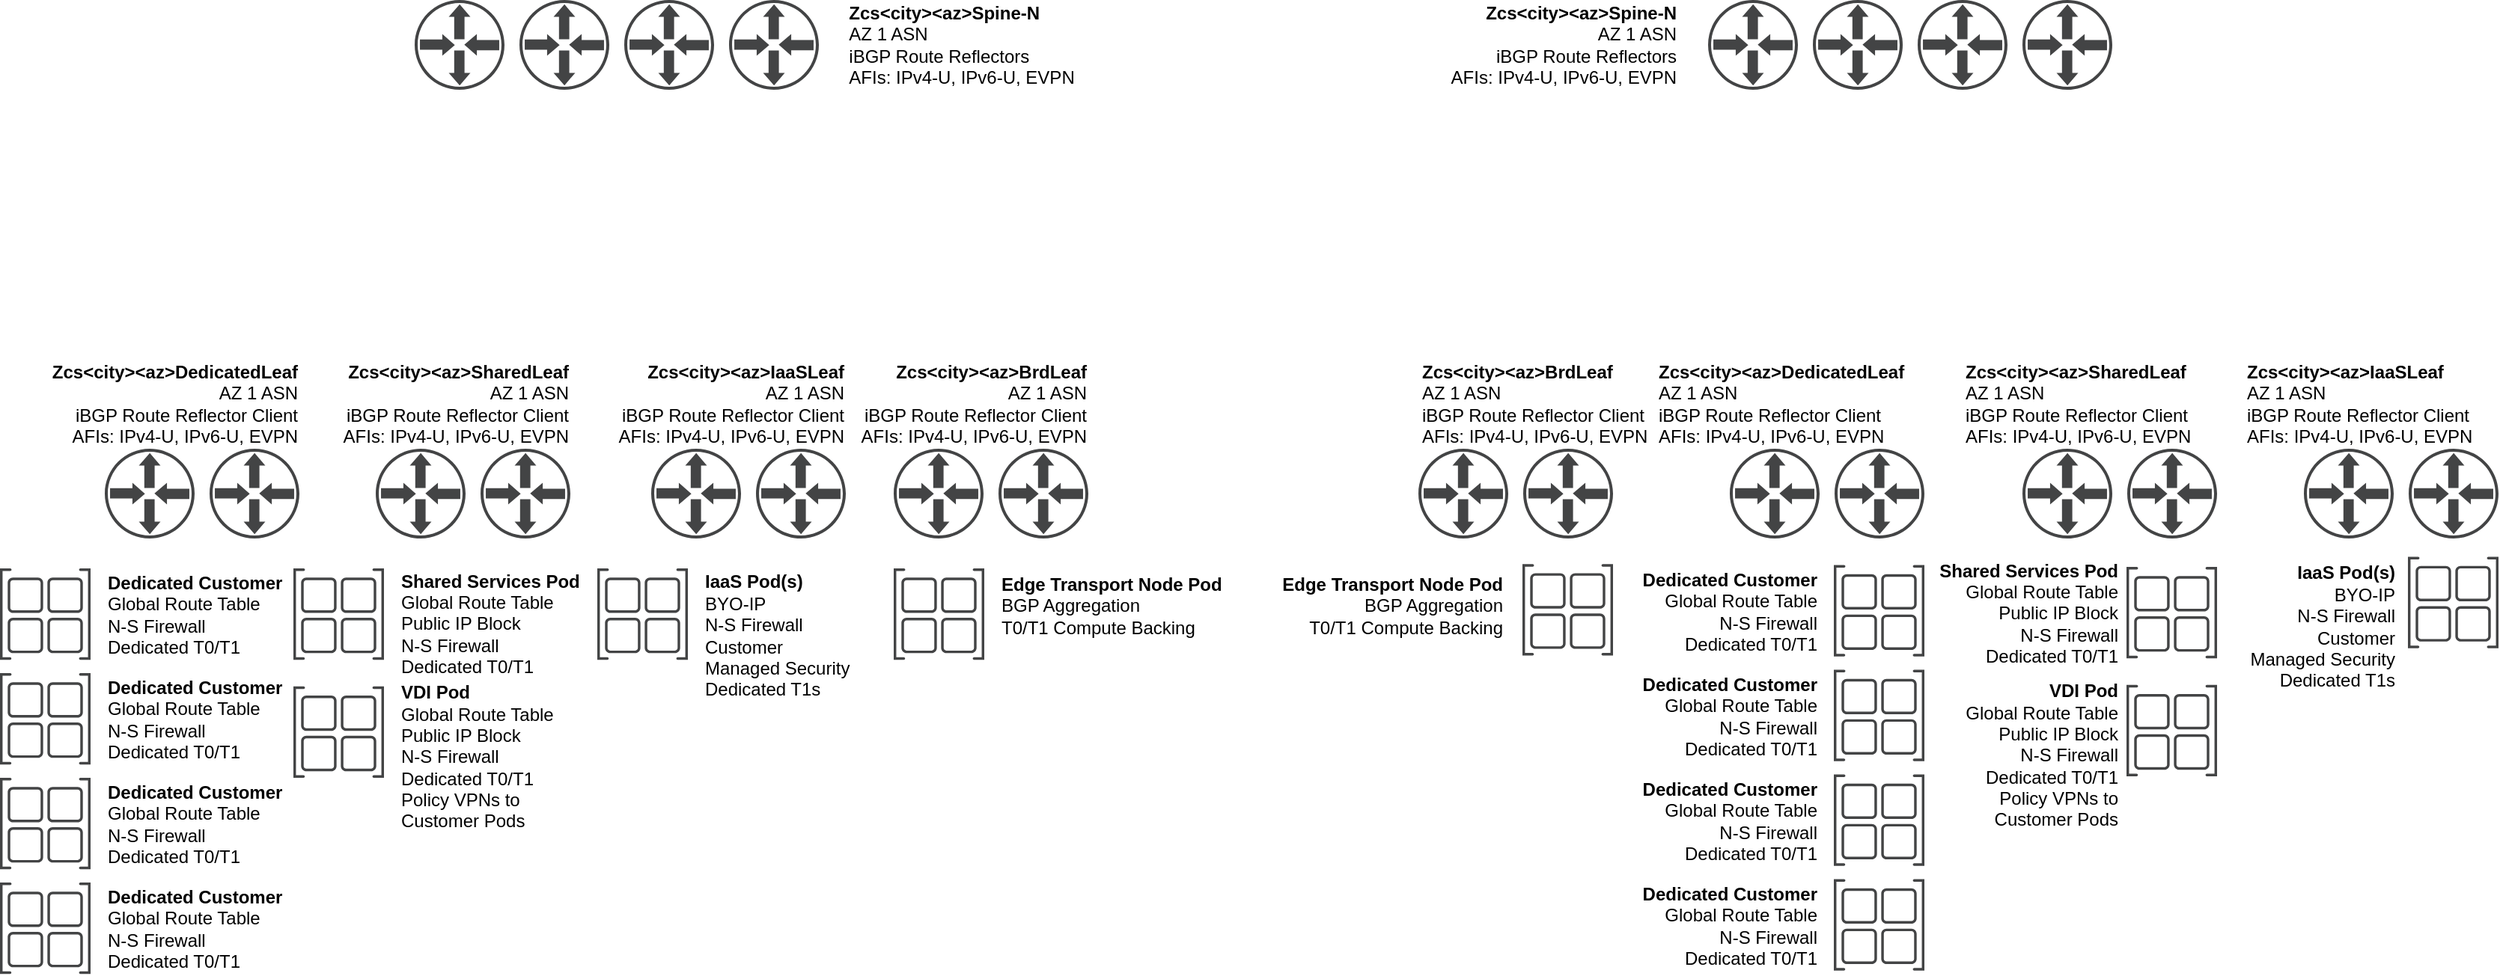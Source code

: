 <mxfile version="14.0.0" type="github">
  <diagram id="ybUfuFw8ea-CHFbWOAjj" name="Logical Routing Detail">
    <mxGraphModel dx="2426" dy="1253" grid="1" gridSize="10" guides="1" tooltips="1" connect="1" arrows="1" fold="1" page="1" pageScale="1" pageWidth="1700" pageHeight="1100" math="0" shadow="0">
      <root>
        <mxCell id="7eDJe8UgWT6jdxHGijZa-0" />
        <mxCell id="7eDJe8UgWT6jdxHGijZa-1" parent="7eDJe8UgWT6jdxHGijZa-0" />
        <mxCell id="PRShFBE_9NoNyRxM8n8l-0" value="" style="pointerEvents=1;shadow=0;dashed=0;html=1;strokeColor=none;fillColor=#434445;aspect=fixed;labelPosition=center;verticalLabelPosition=bottom;verticalAlign=top;align=center;outlineConnect=0;shape=mxgraph.vvd.physical_upstream_router;" vertex="1" parent="7eDJe8UgWT6jdxHGijZa-1">
          <mxGeometry x="287" y="220" width="60" height="60" as="geometry" />
        </mxCell>
        <mxCell id="PRShFBE_9NoNyRxM8n8l-1" value="" style="pointerEvents=1;shadow=0;dashed=0;html=1;strokeColor=none;fillColor=#434445;aspect=fixed;labelPosition=center;verticalLabelPosition=bottom;verticalAlign=top;align=center;outlineConnect=0;shape=mxgraph.vvd.physical_upstream_router;" vertex="1" parent="7eDJe8UgWT6jdxHGijZa-1">
          <mxGeometry x="427" y="220" width="60" height="60" as="geometry" />
        </mxCell>
        <mxCell id="PRShFBE_9NoNyRxM8n8l-2" value="" style="pointerEvents=1;shadow=0;dashed=0;html=1;strokeColor=none;fillColor=#434445;aspect=fixed;labelPosition=center;verticalLabelPosition=bottom;verticalAlign=top;align=center;outlineConnect=0;shape=mxgraph.vvd.physical_upstream_router;" vertex="1" parent="7eDJe8UgWT6jdxHGijZa-1">
          <mxGeometry x="357" y="220" width="60" height="60" as="geometry" />
        </mxCell>
        <mxCell id="PRShFBE_9NoNyRxM8n8l-3" value="" style="pointerEvents=1;shadow=0;dashed=0;html=1;strokeColor=none;fillColor=#434445;aspect=fixed;labelPosition=center;verticalLabelPosition=bottom;verticalAlign=top;align=center;outlineConnect=0;shape=mxgraph.vvd.physical_upstream_router;" vertex="1" parent="7eDJe8UgWT6jdxHGijZa-1">
          <mxGeometry x="497" y="220" width="60" height="60" as="geometry" />
        </mxCell>
        <mxCell id="PRShFBE_9NoNyRxM8n8l-4" value="&lt;div style=&quot;text-align: left&quot;&gt;&lt;b&gt;Zcs&amp;lt;city&amp;gt;&amp;lt;az&amp;gt;Spine-N&lt;/b&gt;&lt;/div&gt;&lt;div style=&quot;text-align: left&quot;&gt;&lt;span&gt;AZ 1 ASN&lt;/span&gt;&lt;/div&gt;&lt;div style=&quot;text-align: left&quot;&gt;&lt;span&gt;iBGP Route Reflectors&lt;/span&gt;&lt;/div&gt;&lt;div style=&quot;text-align: left&quot;&gt;&lt;span&gt;AFIs: IPv4-U, IPv6-U, EVPN&lt;/span&gt;&lt;/div&gt;" style="text;html=1;align=center;verticalAlign=middle;resizable=0;points=[];autosize=1;" vertex="1" parent="7eDJe8UgWT6jdxHGijZa-1">
          <mxGeometry x="567" y="220" width="170" height="60" as="geometry" />
        </mxCell>
        <mxCell id="PRShFBE_9NoNyRxM8n8l-5" value="" style="pointerEvents=1;shadow=0;dashed=0;html=1;strokeColor=none;fillColor=#434445;aspect=fixed;labelPosition=center;verticalLabelPosition=bottom;verticalAlign=top;align=center;outlineConnect=0;shape=mxgraph.vvd.physical_upstream_router;" vertex="1" parent="7eDJe8UgWT6jdxHGijZa-1">
          <mxGeometry x="80" y="520" width="60" height="60" as="geometry" />
        </mxCell>
        <mxCell id="PRShFBE_9NoNyRxM8n8l-6" value="" style="pointerEvents=1;shadow=0;dashed=0;html=1;strokeColor=none;fillColor=#434445;aspect=fixed;labelPosition=center;verticalLabelPosition=bottom;verticalAlign=top;align=center;outlineConnect=0;shape=mxgraph.vvd.physical_upstream_router;" vertex="1" parent="7eDJe8UgWT6jdxHGijZa-1">
          <mxGeometry x="150" y="520" width="60" height="60" as="geometry" />
        </mxCell>
        <mxCell id="PRShFBE_9NoNyRxM8n8l-7" value="&lt;b&gt;Zcs&amp;lt;city&amp;gt;&amp;lt;az&amp;gt;DedicatedLeaf&lt;/b&gt;&lt;br&gt;AZ 1 ASN&lt;br&gt;iBGP Route Reflector Client&lt;br&gt;AFIs: IPv4-U, IPv6-U, EVPN" style="text;html=1;align=right;verticalAlign=middle;resizable=0;points=[];autosize=1;" vertex="1" parent="7eDJe8UgWT6jdxHGijZa-1">
          <mxGeometry x="30" y="460" width="180" height="60" as="geometry" />
        </mxCell>
        <mxCell id="PRShFBE_9NoNyRxM8n8l-8" value="" style="pointerEvents=1;shadow=0;dashed=0;html=1;strokeColor=none;fillColor=#434445;aspect=fixed;labelPosition=center;verticalLabelPosition=bottom;verticalAlign=top;align=center;outlineConnect=0;shape=mxgraph.vvd.site_container;" vertex="1" parent="7eDJe8UgWT6jdxHGijZa-1">
          <mxGeometry x="10" y="600" width="60.5" height="61.11" as="geometry" />
        </mxCell>
        <mxCell id="PRShFBE_9NoNyRxM8n8l-9" value="Dedicated Customer&lt;br&gt;&lt;span style=&quot;font-weight: normal&quot;&gt;Global Route Table&lt;br&gt;N-S Firewall&lt;br&gt;Dedicated T0/T1&lt;/span&gt;" style="text;html=1;align=left;verticalAlign=middle;resizable=0;points=[];autosize=1;fontStyle=1" vertex="1" parent="7eDJe8UgWT6jdxHGijZa-1">
          <mxGeometry x="80" y="601.11" width="130" height="60" as="geometry" />
        </mxCell>
        <mxCell id="PRShFBE_9NoNyRxM8n8l-10" value="" style="pointerEvents=1;shadow=0;dashed=0;html=1;strokeColor=none;fillColor=#434445;aspect=fixed;labelPosition=center;verticalLabelPosition=bottom;verticalAlign=top;align=center;outlineConnect=0;shape=mxgraph.vvd.site_container;" vertex="1" parent="7eDJe8UgWT6jdxHGijZa-1">
          <mxGeometry x="10" y="670" width="60.5" height="61.11" as="geometry" />
        </mxCell>
        <mxCell id="PRShFBE_9NoNyRxM8n8l-11" value="Dedicated Customer&lt;br&gt;&lt;span style=&quot;font-weight: normal&quot;&gt;Global Route Table&lt;br&gt;N-S Firewall&lt;br&gt;Dedicated T0/T1&lt;/span&gt;" style="text;html=1;align=left;verticalAlign=middle;resizable=0;points=[];autosize=1;fontStyle=1" vertex="1" parent="7eDJe8UgWT6jdxHGijZa-1">
          <mxGeometry x="80" y="671.11" width="130" height="60" as="geometry" />
        </mxCell>
        <mxCell id="PRShFBE_9NoNyRxM8n8l-12" value="" style="pointerEvents=1;shadow=0;dashed=0;html=1;strokeColor=none;fillColor=#434445;aspect=fixed;labelPosition=center;verticalLabelPosition=bottom;verticalAlign=top;align=center;outlineConnect=0;shape=mxgraph.vvd.site_container;" vertex="1" parent="7eDJe8UgWT6jdxHGijZa-1">
          <mxGeometry x="10" y="740" width="60.5" height="61.11" as="geometry" />
        </mxCell>
        <mxCell id="PRShFBE_9NoNyRxM8n8l-13" value="Dedicated Customer&lt;br&gt;&lt;span style=&quot;font-weight: normal&quot;&gt;Global Route Table&lt;br&gt;N-S Firewall&lt;br&gt;Dedicated T0/T1&lt;/span&gt;" style="text;html=1;align=left;verticalAlign=middle;resizable=0;points=[];autosize=1;fontStyle=1" vertex="1" parent="7eDJe8UgWT6jdxHGijZa-1">
          <mxGeometry x="80" y="741.11" width="130" height="60" as="geometry" />
        </mxCell>
        <mxCell id="PRShFBE_9NoNyRxM8n8l-14" value="" style="pointerEvents=1;shadow=0;dashed=0;html=1;strokeColor=none;fillColor=#434445;aspect=fixed;labelPosition=center;verticalLabelPosition=bottom;verticalAlign=top;align=center;outlineConnect=0;shape=mxgraph.vvd.site_container;" vertex="1" parent="7eDJe8UgWT6jdxHGijZa-1">
          <mxGeometry x="10" y="810" width="60.5" height="61.11" as="geometry" />
        </mxCell>
        <mxCell id="PRShFBE_9NoNyRxM8n8l-15" value="Dedicated Customer&lt;br&gt;&lt;span style=&quot;font-weight: normal&quot;&gt;Global Route Table&lt;br&gt;N-S Firewall&lt;br&gt;Dedicated T0/T1&lt;/span&gt;" style="text;html=1;align=left;verticalAlign=middle;resizable=0;points=[];autosize=1;fontStyle=1" vertex="1" parent="7eDJe8UgWT6jdxHGijZa-1">
          <mxGeometry x="80" y="811.11" width="130" height="60" as="geometry" />
        </mxCell>
        <mxCell id="PRShFBE_9NoNyRxM8n8l-16" value="" style="pointerEvents=1;shadow=0;dashed=0;html=1;strokeColor=none;fillColor=#434445;aspect=fixed;labelPosition=center;verticalLabelPosition=bottom;verticalAlign=top;align=center;outlineConnect=0;shape=mxgraph.vvd.physical_upstream_router;" vertex="1" parent="7eDJe8UgWT6jdxHGijZa-1">
          <mxGeometry x="261" y="520" width="60" height="60" as="geometry" />
        </mxCell>
        <mxCell id="PRShFBE_9NoNyRxM8n8l-17" value="" style="pointerEvents=1;shadow=0;dashed=0;html=1;strokeColor=none;fillColor=#434445;aspect=fixed;labelPosition=center;verticalLabelPosition=bottom;verticalAlign=top;align=center;outlineConnect=0;shape=mxgraph.vvd.physical_upstream_router;" vertex="1" parent="7eDJe8UgWT6jdxHGijZa-1">
          <mxGeometry x="331" y="520" width="60" height="60" as="geometry" />
        </mxCell>
        <mxCell id="PRShFBE_9NoNyRxM8n8l-18" value="&lt;b&gt;Zcs&amp;lt;city&amp;gt;&amp;lt;az&amp;gt;SharedLeaf&lt;/b&gt;&lt;br&gt;AZ 1 ASN&lt;br&gt;iBGP Route Reflector Client&lt;br&gt;AFIs: IPv4-U, IPv6-U, EVPN" style="text;html=1;align=right;verticalAlign=middle;resizable=0;points=[];autosize=1;" vertex="1" parent="7eDJe8UgWT6jdxHGijZa-1">
          <mxGeometry x="221" y="460" width="170" height="60" as="geometry" />
        </mxCell>
        <mxCell id="PRShFBE_9NoNyRxM8n8l-19" value="" style="pointerEvents=1;shadow=0;dashed=0;html=1;strokeColor=none;fillColor=#434445;aspect=fixed;labelPosition=center;verticalLabelPosition=bottom;verticalAlign=top;align=center;outlineConnect=0;shape=mxgraph.vvd.site_container;" vertex="1" parent="7eDJe8UgWT6jdxHGijZa-1">
          <mxGeometry x="206" y="600" width="60.5" height="61.11" as="geometry" />
        </mxCell>
        <mxCell id="PRShFBE_9NoNyRxM8n8l-20" value="Shared Services Pod&lt;br&gt;&lt;span style=&quot;font-weight: normal&quot;&gt;Global Route Table&lt;br&gt;Public IP Block&lt;br&gt;N-S Firewall&lt;br&gt;Dedicated T0/T1&lt;/span&gt;" style="text;html=1;align=left;verticalAlign=middle;resizable=0;points=[];autosize=1;fontStyle=1" vertex="1" parent="7eDJe8UgWT6jdxHGijZa-1">
          <mxGeometry x="276" y="597.11" width="130" height="80" as="geometry" />
        </mxCell>
        <mxCell id="PRShFBE_9NoNyRxM8n8l-21" value="" style="pointerEvents=1;shadow=0;dashed=0;html=1;strokeColor=none;fillColor=#434445;aspect=fixed;labelPosition=center;verticalLabelPosition=bottom;verticalAlign=top;align=center;outlineConnect=0;shape=mxgraph.vvd.site_container;" vertex="1" parent="7eDJe8UgWT6jdxHGijZa-1">
          <mxGeometry x="206" y="678.89" width="60.5" height="61.11" as="geometry" />
        </mxCell>
        <mxCell id="PRShFBE_9NoNyRxM8n8l-22" value="VDI Pod&lt;br&gt;&lt;span style=&quot;font-weight: normal&quot;&gt;Global Route Table&lt;br&gt;Public IP Block&lt;br&gt;N-S Firewall&lt;br&gt;Dedicated T0/T1&lt;br&gt;Policy VPNs to&lt;br&gt;Customer Pods&lt;br&gt;&lt;/span&gt;" style="text;html=1;align=left;verticalAlign=middle;resizable=0;points=[];autosize=1;fontStyle=1" vertex="1" parent="7eDJe8UgWT6jdxHGijZa-1">
          <mxGeometry x="276" y="676" width="120" height="100" as="geometry" />
        </mxCell>
        <mxCell id="PRShFBE_9NoNyRxM8n8l-23" value="" style="pointerEvents=1;shadow=0;dashed=0;html=1;strokeColor=none;fillColor=#434445;aspect=fixed;labelPosition=center;verticalLabelPosition=bottom;verticalAlign=top;align=center;outlineConnect=0;shape=mxgraph.vvd.physical_upstream_router;" vertex="1" parent="7eDJe8UgWT6jdxHGijZa-1">
          <mxGeometry x="445" y="520" width="60" height="60" as="geometry" />
        </mxCell>
        <mxCell id="PRShFBE_9NoNyRxM8n8l-24" value="" style="pointerEvents=1;shadow=0;dashed=0;html=1;strokeColor=none;fillColor=#434445;aspect=fixed;labelPosition=center;verticalLabelPosition=bottom;verticalAlign=top;align=center;outlineConnect=0;shape=mxgraph.vvd.physical_upstream_router;" vertex="1" parent="7eDJe8UgWT6jdxHGijZa-1">
          <mxGeometry x="515" y="520" width="60" height="60" as="geometry" />
        </mxCell>
        <mxCell id="PRShFBE_9NoNyRxM8n8l-25" value="&lt;b&gt;Zcs&amp;lt;city&amp;gt;&amp;lt;az&amp;gt;IaaSLeaf&lt;/b&gt;&lt;br&gt;AZ 1 ASN&lt;br&gt;iBGP Route Reflector Client&lt;br&gt;AFIs: IPv4-U, IPv6-U, EVPN" style="text;html=1;align=right;verticalAlign=middle;resizable=0;points=[];autosize=1;" vertex="1" parent="7eDJe8UgWT6jdxHGijZa-1">
          <mxGeometry x="405" y="460" width="170" height="60" as="geometry" />
        </mxCell>
        <mxCell id="PRShFBE_9NoNyRxM8n8l-26" value="" style="pointerEvents=1;shadow=0;dashed=0;html=1;strokeColor=none;fillColor=#434445;aspect=fixed;labelPosition=center;verticalLabelPosition=bottom;verticalAlign=top;align=center;outlineConnect=0;shape=mxgraph.vvd.site_container;" vertex="1" parent="7eDJe8UgWT6jdxHGijZa-1">
          <mxGeometry x="409" y="600" width="60.5" height="61.11" as="geometry" />
        </mxCell>
        <mxCell id="PRShFBE_9NoNyRxM8n8l-27" value="IaaS Pod(s)&lt;br&gt;&lt;span style=&quot;font-weight: normal&quot;&gt;BYO-IP&lt;br&gt;N-S Firewall&lt;br&gt;Customer &lt;br&gt;Managed Security&lt;br&gt;Dedicated T1s&lt;/span&gt;" style="text;html=1;align=left;verticalAlign=middle;resizable=0;points=[];autosize=1;fontStyle=1" vertex="1" parent="7eDJe8UgWT6jdxHGijZa-1">
          <mxGeometry x="479" y="600.11" width="110" height="90" as="geometry" />
        </mxCell>
        <mxCell id="PRShFBE_9NoNyRxM8n8l-30" value="" style="pointerEvents=1;shadow=0;dashed=0;html=1;strokeColor=none;fillColor=#434445;aspect=fixed;labelPosition=center;verticalLabelPosition=bottom;verticalAlign=top;align=center;outlineConnect=0;shape=mxgraph.vvd.physical_upstream_router;" vertex="1" parent="7eDJe8UgWT6jdxHGijZa-1">
          <mxGeometry x="607" y="520" width="60" height="60" as="geometry" />
        </mxCell>
        <mxCell id="PRShFBE_9NoNyRxM8n8l-31" value="" style="pointerEvents=1;shadow=0;dashed=0;html=1;strokeColor=none;fillColor=#434445;aspect=fixed;labelPosition=center;verticalLabelPosition=bottom;verticalAlign=top;align=center;outlineConnect=0;shape=mxgraph.vvd.physical_upstream_router;" vertex="1" parent="7eDJe8UgWT6jdxHGijZa-1">
          <mxGeometry x="677" y="520" width="60" height="60" as="geometry" />
        </mxCell>
        <mxCell id="PRShFBE_9NoNyRxM8n8l-32" value="&lt;b&gt;Zcs&amp;lt;city&amp;gt;&amp;lt;az&amp;gt;BrdLeaf&lt;/b&gt;&lt;br&gt;AZ 1 ASN&lt;br&gt;iBGP Route Reflector Client&lt;br&gt;AFIs: IPv4-U, IPv6-U, EVPN" style="text;html=1;align=right;verticalAlign=middle;resizable=0;points=[];autosize=1;" vertex="1" parent="7eDJe8UgWT6jdxHGijZa-1">
          <mxGeometry x="567" y="460" width="170" height="60" as="geometry" />
        </mxCell>
        <mxCell id="PRShFBE_9NoNyRxM8n8l-33" value="" style="pointerEvents=1;shadow=0;dashed=0;html=1;strokeColor=none;fillColor=#434445;aspect=fixed;labelPosition=center;verticalLabelPosition=bottom;verticalAlign=top;align=center;outlineConnect=0;shape=mxgraph.vvd.site_container;" vertex="1" parent="7eDJe8UgWT6jdxHGijZa-1">
          <mxGeometry x="607" y="600" width="60.5" height="61.11" as="geometry" />
        </mxCell>
        <mxCell id="PRShFBE_9NoNyRxM8n8l-34" value="Edge Transport Node Pod&lt;br&gt;&lt;span style=&quot;font-weight: normal&quot;&gt;BGP Aggregation&lt;/span&gt;&lt;br&gt;&lt;span style=&quot;font-weight: normal&quot;&gt;T0/T1 Compute Backing&lt;br&gt;&lt;/span&gt;" style="text;html=1;align=left;verticalAlign=middle;resizable=0;points=[];autosize=1;fontStyle=1" vertex="1" parent="7eDJe8UgWT6jdxHGijZa-1">
          <mxGeometry x="677" y="600" width="160" height="50" as="geometry" />
        </mxCell>
        <mxCell id="PRShFBE_9NoNyRxM8n8l-35" value="" style="pointerEvents=1;shadow=0;dashed=0;html=1;strokeColor=none;fillColor=#434445;aspect=fixed;labelPosition=center;verticalLabelPosition=bottom;verticalAlign=top;align=center;outlineConnect=0;shape=mxgraph.vvd.physical_upstream_router;" vertex="1" parent="7eDJe8UgWT6jdxHGijZa-1">
          <mxGeometry x="1151" y="220" width="60" height="60" as="geometry" />
        </mxCell>
        <mxCell id="PRShFBE_9NoNyRxM8n8l-36" value="" style="pointerEvents=1;shadow=0;dashed=0;html=1;strokeColor=none;fillColor=#434445;aspect=fixed;labelPosition=center;verticalLabelPosition=bottom;verticalAlign=top;align=center;outlineConnect=0;shape=mxgraph.vvd.physical_upstream_router;" vertex="1" parent="7eDJe8UgWT6jdxHGijZa-1">
          <mxGeometry x="1291" y="220" width="60" height="60" as="geometry" />
        </mxCell>
        <mxCell id="PRShFBE_9NoNyRxM8n8l-37" value="" style="pointerEvents=1;shadow=0;dashed=0;html=1;strokeColor=none;fillColor=#434445;aspect=fixed;labelPosition=center;verticalLabelPosition=bottom;verticalAlign=top;align=center;outlineConnect=0;shape=mxgraph.vvd.physical_upstream_router;" vertex="1" parent="7eDJe8UgWT6jdxHGijZa-1">
          <mxGeometry x="1221" y="220" width="60" height="60" as="geometry" />
        </mxCell>
        <mxCell id="PRShFBE_9NoNyRxM8n8l-38" value="" style="pointerEvents=1;shadow=0;dashed=0;html=1;strokeColor=none;fillColor=#434445;aspect=fixed;labelPosition=center;verticalLabelPosition=bottom;verticalAlign=top;align=center;outlineConnect=0;shape=mxgraph.vvd.physical_upstream_router;" vertex="1" parent="7eDJe8UgWT6jdxHGijZa-1">
          <mxGeometry x="1361" y="220" width="60" height="60" as="geometry" />
        </mxCell>
        <mxCell id="PRShFBE_9NoNyRxM8n8l-39" value="&lt;div style=&quot;&quot;&gt;&lt;b&gt;Zcs&amp;lt;city&amp;gt;&amp;lt;az&amp;gt;Spine-N&lt;/b&gt;&lt;/div&gt;&lt;div style=&quot;&quot;&gt;&lt;span&gt;AZ 1 ASN&lt;/span&gt;&lt;/div&gt;&lt;div style=&quot;&quot;&gt;&lt;span&gt;iBGP Route Reflectors&lt;/span&gt;&lt;/div&gt;&lt;div style=&quot;&quot;&gt;&lt;span&gt;AFIs: IPv4-U, IPv6-U, EVPN&lt;/span&gt;&lt;/div&gt;" style="text;html=1;align=right;verticalAlign=middle;resizable=0;points=[];autosize=1;" vertex="1" parent="7eDJe8UgWT6jdxHGijZa-1">
          <mxGeometry x="961" y="220" width="170" height="60" as="geometry" />
        </mxCell>
        <mxCell id="PRShFBE_9NoNyRxM8n8l-40" value="" style="pointerEvents=1;shadow=0;dashed=0;html=1;strokeColor=none;fillColor=#434445;aspect=fixed;labelPosition=center;verticalLabelPosition=bottom;verticalAlign=top;align=left;outlineConnect=0;shape=mxgraph.vvd.physical_upstream_router;" vertex="1" parent="7eDJe8UgWT6jdxHGijZa-1">
          <mxGeometry x="1165.5" y="520" width="60" height="60" as="geometry" />
        </mxCell>
        <mxCell id="PRShFBE_9NoNyRxM8n8l-41" value="" style="pointerEvents=1;shadow=0;dashed=0;html=1;strokeColor=none;fillColor=#434445;aspect=fixed;labelPosition=center;verticalLabelPosition=bottom;verticalAlign=top;align=left;outlineConnect=0;shape=mxgraph.vvd.physical_upstream_router;" vertex="1" parent="7eDJe8UgWT6jdxHGijZa-1">
          <mxGeometry x="1235.5" y="520" width="60" height="60" as="geometry" />
        </mxCell>
        <mxCell id="PRShFBE_9NoNyRxM8n8l-42" value="&lt;b&gt;Zcs&amp;lt;city&amp;gt;&amp;lt;az&amp;gt;DedicatedLeaf&lt;/b&gt;&lt;br&gt;AZ 1 ASN&lt;br&gt;iBGP Route Reflector Client&lt;br&gt;AFIs: IPv4-U, IPv6-U, EVPN" style="text;html=1;align=left;verticalAlign=middle;resizable=0;points=[];autosize=1;" vertex="1" parent="7eDJe8UgWT6jdxHGijZa-1">
          <mxGeometry x="1115.5" y="460" width="180" height="60" as="geometry" />
        </mxCell>
        <mxCell id="PRShFBE_9NoNyRxM8n8l-43" value="" style="pointerEvents=1;shadow=0;dashed=0;html=1;strokeColor=none;fillColor=#434445;aspect=fixed;labelPosition=center;verticalLabelPosition=bottom;verticalAlign=top;align=left;outlineConnect=0;shape=mxgraph.vvd.site_container;" vertex="1" parent="7eDJe8UgWT6jdxHGijZa-1">
          <mxGeometry x="1235" y="597.78" width="60.5" height="61.11" as="geometry" />
        </mxCell>
        <mxCell id="PRShFBE_9NoNyRxM8n8l-44" value="Dedicated Customer&lt;br&gt;&lt;span style=&quot;font-weight: normal&quot;&gt;Global Route Table&lt;br&gt;N-S Firewall&lt;br&gt;Dedicated T0/T1&lt;/span&gt;" style="text;html=1;align=right;verticalAlign=middle;resizable=0;points=[];autosize=1;fontStyle=1" vertex="1" parent="7eDJe8UgWT6jdxHGijZa-1">
          <mxGeometry x="1095" y="598.78" width="130" height="60" as="geometry" />
        </mxCell>
        <mxCell id="PRShFBE_9NoNyRxM8n8l-45" value="" style="pointerEvents=1;shadow=0;dashed=0;html=1;strokeColor=none;fillColor=#434445;aspect=fixed;labelPosition=center;verticalLabelPosition=bottom;verticalAlign=top;align=left;outlineConnect=0;shape=mxgraph.vvd.site_container;" vertex="1" parent="7eDJe8UgWT6jdxHGijZa-1">
          <mxGeometry x="1235" y="667.78" width="60.5" height="61.11" as="geometry" />
        </mxCell>
        <mxCell id="PRShFBE_9NoNyRxM8n8l-46" value="Dedicated Customer&lt;br&gt;&lt;span style=&quot;font-weight: normal&quot;&gt;Global Route Table&lt;br&gt;N-S Firewall&lt;br&gt;Dedicated T0/T1&lt;/span&gt;" style="text;html=1;align=right;verticalAlign=middle;resizable=0;points=[];autosize=1;fontStyle=1" vertex="1" parent="7eDJe8UgWT6jdxHGijZa-1">
          <mxGeometry x="1095" y="668.78" width="130" height="60" as="geometry" />
        </mxCell>
        <mxCell id="PRShFBE_9NoNyRxM8n8l-47" value="" style="pointerEvents=1;shadow=0;dashed=0;html=1;strokeColor=none;fillColor=#434445;aspect=fixed;labelPosition=center;verticalLabelPosition=bottom;verticalAlign=top;align=left;outlineConnect=0;shape=mxgraph.vvd.site_container;" vertex="1" parent="7eDJe8UgWT6jdxHGijZa-1">
          <mxGeometry x="1235" y="737.78" width="60.5" height="61.11" as="geometry" />
        </mxCell>
        <mxCell id="PRShFBE_9NoNyRxM8n8l-48" value="Dedicated Customer&lt;br&gt;&lt;span style=&quot;font-weight: normal&quot;&gt;Global Route Table&lt;br&gt;N-S Firewall&lt;br&gt;Dedicated T0/T1&lt;/span&gt;" style="text;html=1;align=right;verticalAlign=middle;resizable=0;points=[];autosize=1;fontStyle=1" vertex="1" parent="7eDJe8UgWT6jdxHGijZa-1">
          <mxGeometry x="1095" y="738.78" width="130" height="60" as="geometry" />
        </mxCell>
        <mxCell id="PRShFBE_9NoNyRxM8n8l-49" value="" style="pointerEvents=1;shadow=0;dashed=0;html=1;strokeColor=none;fillColor=#434445;aspect=fixed;labelPosition=center;verticalLabelPosition=bottom;verticalAlign=top;align=left;outlineConnect=0;shape=mxgraph.vvd.site_container;" vertex="1" parent="7eDJe8UgWT6jdxHGijZa-1">
          <mxGeometry x="1235" y="807.78" width="60.5" height="61.11" as="geometry" />
        </mxCell>
        <mxCell id="PRShFBE_9NoNyRxM8n8l-50" value="Dedicated Customer&lt;br&gt;&lt;span style=&quot;font-weight: normal&quot;&gt;Global Route Table&lt;br&gt;N-S Firewall&lt;br&gt;Dedicated T0/T1&lt;/span&gt;" style="text;html=1;align=right;verticalAlign=middle;resizable=0;points=[];autosize=1;fontStyle=1" vertex="1" parent="7eDJe8UgWT6jdxHGijZa-1">
          <mxGeometry x="1095" y="808.78" width="130" height="60" as="geometry" />
        </mxCell>
        <mxCell id="PRShFBE_9NoNyRxM8n8l-51" value="" style="pointerEvents=1;shadow=0;dashed=0;html=1;strokeColor=none;fillColor=#434445;aspect=fixed;labelPosition=center;verticalLabelPosition=bottom;verticalAlign=top;align=left;outlineConnect=0;shape=mxgraph.vvd.physical_upstream_router;" vertex="1" parent="7eDJe8UgWT6jdxHGijZa-1">
          <mxGeometry x="1361" y="520" width="60" height="60" as="geometry" />
        </mxCell>
        <mxCell id="PRShFBE_9NoNyRxM8n8l-52" value="" style="pointerEvents=1;shadow=0;dashed=0;html=1;strokeColor=none;fillColor=#434445;aspect=fixed;labelPosition=center;verticalLabelPosition=bottom;verticalAlign=top;align=left;outlineConnect=0;shape=mxgraph.vvd.physical_upstream_router;" vertex="1" parent="7eDJe8UgWT6jdxHGijZa-1">
          <mxGeometry x="1431" y="520" width="60" height="60" as="geometry" />
        </mxCell>
        <mxCell id="PRShFBE_9NoNyRxM8n8l-53" value="&lt;b&gt;Zcs&amp;lt;city&amp;gt;&amp;lt;az&amp;gt;SharedLeaf&lt;/b&gt;&lt;br&gt;AZ 1 ASN&lt;br&gt;iBGP Route Reflector Client&lt;br&gt;AFIs: IPv4-U, IPv6-U, EVPN" style="text;html=1;align=left;verticalAlign=middle;resizable=0;points=[];autosize=1;" vertex="1" parent="7eDJe8UgWT6jdxHGijZa-1">
          <mxGeometry x="1321" y="460" width="170" height="60" as="geometry" />
        </mxCell>
        <mxCell id="PRShFBE_9NoNyRxM8n8l-54" value="" style="pointerEvents=1;shadow=0;dashed=0;html=1;strokeColor=none;fillColor=#434445;aspect=fixed;labelPosition=center;verticalLabelPosition=bottom;verticalAlign=top;align=right;outlineConnect=0;shape=mxgraph.vvd.site_container;" vertex="1" parent="7eDJe8UgWT6jdxHGijZa-1">
          <mxGeometry x="1430.5" y="599" width="60.5" height="61.11" as="geometry" />
        </mxCell>
        <mxCell id="PRShFBE_9NoNyRxM8n8l-55" value="Shared Services Pod&lt;br&gt;&lt;span style=&quot;font-weight: normal&quot;&gt;Global Route Table&lt;br&gt;Public IP Block&lt;br&gt;N-S Firewall&lt;br&gt;Dedicated T0/T1&lt;/span&gt;" style="text;html=1;align=right;verticalAlign=middle;resizable=0;points=[];autosize=1;fontStyle=1" vertex="1" parent="7eDJe8UgWT6jdxHGijZa-1">
          <mxGeometry x="1295.5" y="590" width="130" height="80" as="geometry" />
        </mxCell>
        <mxCell id="PRShFBE_9NoNyRxM8n8l-56" value="" style="pointerEvents=1;shadow=0;dashed=0;html=1;strokeColor=none;fillColor=#434445;aspect=fixed;labelPosition=center;verticalLabelPosition=bottom;verticalAlign=top;align=right;outlineConnect=0;shape=mxgraph.vvd.site_container;" vertex="1" parent="7eDJe8UgWT6jdxHGijZa-1">
          <mxGeometry x="1430.5" y="677.89" width="60.5" height="61.11" as="geometry" />
        </mxCell>
        <mxCell id="PRShFBE_9NoNyRxM8n8l-57" value="VDI Pod&lt;br&gt;&lt;span style=&quot;font-weight: normal&quot;&gt;Global Route Table&lt;br&gt;Public IP Block&lt;br&gt;N-S Firewall&lt;br&gt;Dedicated T0/T1&lt;br&gt;Policy VPNs to &lt;br&gt;Customer Pods&lt;br&gt;&lt;/span&gt;" style="text;html=1;align=right;verticalAlign=middle;resizable=0;points=[];autosize=1;fontStyle=1" vertex="1" parent="7eDJe8UgWT6jdxHGijZa-1">
          <mxGeometry x="1305.5" y="675" width="120" height="100" as="geometry" />
        </mxCell>
        <mxCell id="PRShFBE_9NoNyRxM8n8l-58" value="" style="pointerEvents=1;shadow=0;dashed=0;html=1;strokeColor=none;fillColor=#434445;aspect=fixed;labelPosition=center;verticalLabelPosition=bottom;verticalAlign=top;align=left;outlineConnect=0;shape=mxgraph.vvd.physical_upstream_router;" vertex="1" parent="7eDJe8UgWT6jdxHGijZa-1">
          <mxGeometry x="1549" y="520" width="60" height="60" as="geometry" />
        </mxCell>
        <mxCell id="PRShFBE_9NoNyRxM8n8l-59" value="" style="pointerEvents=1;shadow=0;dashed=0;html=1;strokeColor=none;fillColor=#434445;aspect=fixed;labelPosition=center;verticalLabelPosition=bottom;verticalAlign=top;align=left;outlineConnect=0;shape=mxgraph.vvd.physical_upstream_router;" vertex="1" parent="7eDJe8UgWT6jdxHGijZa-1">
          <mxGeometry x="1619" y="520" width="60" height="60" as="geometry" />
        </mxCell>
        <mxCell id="PRShFBE_9NoNyRxM8n8l-60" value="&lt;b&gt;Zcs&amp;lt;city&amp;gt;&amp;lt;az&amp;gt;IaaSLeaf&lt;/b&gt;&lt;br&gt;AZ 1 ASN&lt;br&gt;iBGP Route Reflector Client&lt;br&gt;AFIs: IPv4-U, IPv6-U, EVPN" style="text;html=1;align=left;verticalAlign=middle;resizable=0;points=[];autosize=1;" vertex="1" parent="7eDJe8UgWT6jdxHGijZa-1">
          <mxGeometry x="1509" y="460" width="170" height="60" as="geometry" />
        </mxCell>
        <mxCell id="PRShFBE_9NoNyRxM8n8l-61" value="" style="pointerEvents=1;shadow=0;dashed=0;html=1;strokeColor=none;fillColor=#434445;aspect=fixed;labelPosition=center;verticalLabelPosition=bottom;verticalAlign=top;align=right;outlineConnect=0;shape=mxgraph.vvd.site_container;" vertex="1" parent="7eDJe8UgWT6jdxHGijZa-1">
          <mxGeometry x="1618.5" y="592.22" width="60.5" height="61.11" as="geometry" />
        </mxCell>
        <mxCell id="PRShFBE_9NoNyRxM8n8l-62" value="IaaS Pod(s)&lt;br&gt;&lt;span style=&quot;font-weight: normal&quot;&gt;BYO-IP&lt;br&gt;N-S Firewall&lt;br&gt;Customer &lt;br&gt;Managed Security&lt;br&gt;Dedicated T1s&lt;/span&gt;" style="text;html=1;align=right;verticalAlign=middle;resizable=0;points=[];autosize=1;fontStyle=1" vertex="1" parent="7eDJe8UgWT6jdxHGijZa-1">
          <mxGeometry x="1500.5" y="593.89" width="110" height="90" as="geometry" />
        </mxCell>
        <mxCell id="PRShFBE_9NoNyRxM8n8l-63" value="" style="pointerEvents=1;shadow=0;dashed=0;html=1;strokeColor=none;fillColor=#434445;aspect=fixed;labelPosition=center;verticalLabelPosition=bottom;verticalAlign=top;align=center;outlineConnect=0;shape=mxgraph.vvd.physical_upstream_router;" vertex="1" parent="7eDJe8UgWT6jdxHGijZa-1">
          <mxGeometry x="957.5" y="520" width="60" height="60" as="geometry" />
        </mxCell>
        <mxCell id="PRShFBE_9NoNyRxM8n8l-64" value="" style="pointerEvents=1;shadow=0;dashed=0;html=1;strokeColor=none;fillColor=#434445;aspect=fixed;labelPosition=center;verticalLabelPosition=bottom;verticalAlign=top;align=center;outlineConnect=0;shape=mxgraph.vvd.physical_upstream_router;" vertex="1" parent="7eDJe8UgWT6jdxHGijZa-1">
          <mxGeometry x="1027.5" y="520" width="60" height="60" as="geometry" />
        </mxCell>
        <mxCell id="PRShFBE_9NoNyRxM8n8l-65" value="&lt;b&gt;Zcs&amp;lt;city&amp;gt;&amp;lt;az&amp;gt;BrdLeaf&lt;/b&gt;&lt;br&gt;AZ 1 ASN&lt;br&gt;iBGP Route Reflector Client&lt;br&gt;AFIs: IPv4-U, IPv6-U, EVPN" style="text;html=1;align=left;verticalAlign=middle;resizable=0;points=[];autosize=1;" vertex="1" parent="7eDJe8UgWT6jdxHGijZa-1">
          <mxGeometry x="957.5" y="460" width="170" height="60" as="geometry" />
        </mxCell>
        <mxCell id="PRShFBE_9NoNyRxM8n8l-66" value="" style="pointerEvents=1;shadow=0;dashed=0;html=1;strokeColor=none;fillColor=#434445;aspect=fixed;labelPosition=center;verticalLabelPosition=bottom;verticalAlign=top;align=center;outlineConnect=0;shape=mxgraph.vvd.site_container;" vertex="1" parent="7eDJe8UgWT6jdxHGijZa-1">
          <mxGeometry x="1027" y="597.11" width="60.5" height="61.11" as="geometry" />
        </mxCell>
        <mxCell id="PRShFBE_9NoNyRxM8n8l-67" value="Edge Transport Node Pod&lt;br&gt;&lt;span style=&quot;font-weight: normal&quot;&gt;BGP Aggregation&lt;/span&gt;&lt;br&gt;&lt;span style=&quot;font-weight: normal&quot;&gt;T0/T1 Compute Backing&lt;br&gt;&lt;/span&gt;" style="text;html=1;align=right;verticalAlign=middle;resizable=0;points=[];autosize=1;fontStyle=1" vertex="1" parent="7eDJe8UgWT6jdxHGijZa-1">
          <mxGeometry x="855" y="599.67" width="160" height="50" as="geometry" />
        </mxCell>
      </root>
    </mxGraphModel>
  </diagram>
</mxfile>
